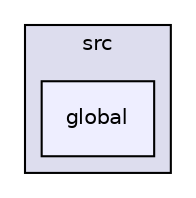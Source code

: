 digraph "src/global" {
  compound=true
  node [ fontsize="10", fontname="Helvetica"];
  edge [ labelfontsize="10", labelfontname="Helvetica"];
  subgraph clusterdir_68267d1309a1af8e8297ef4c3efbcdba {
    graph [ bgcolor="#ddddee", pencolor="black", label="src" fontname="Helvetica", fontsize="10", URL="dir_68267d1309a1af8e8297ef4c3efbcdba.html"]
  dir_fd5b32b71e21b15bc8655c1952d69168 [shape=box, label="global", style="filled", fillcolor="#eeeeff", pencolor="black", URL="dir_fd5b32b71e21b15bc8655c1952d69168.html"];
  }
}

